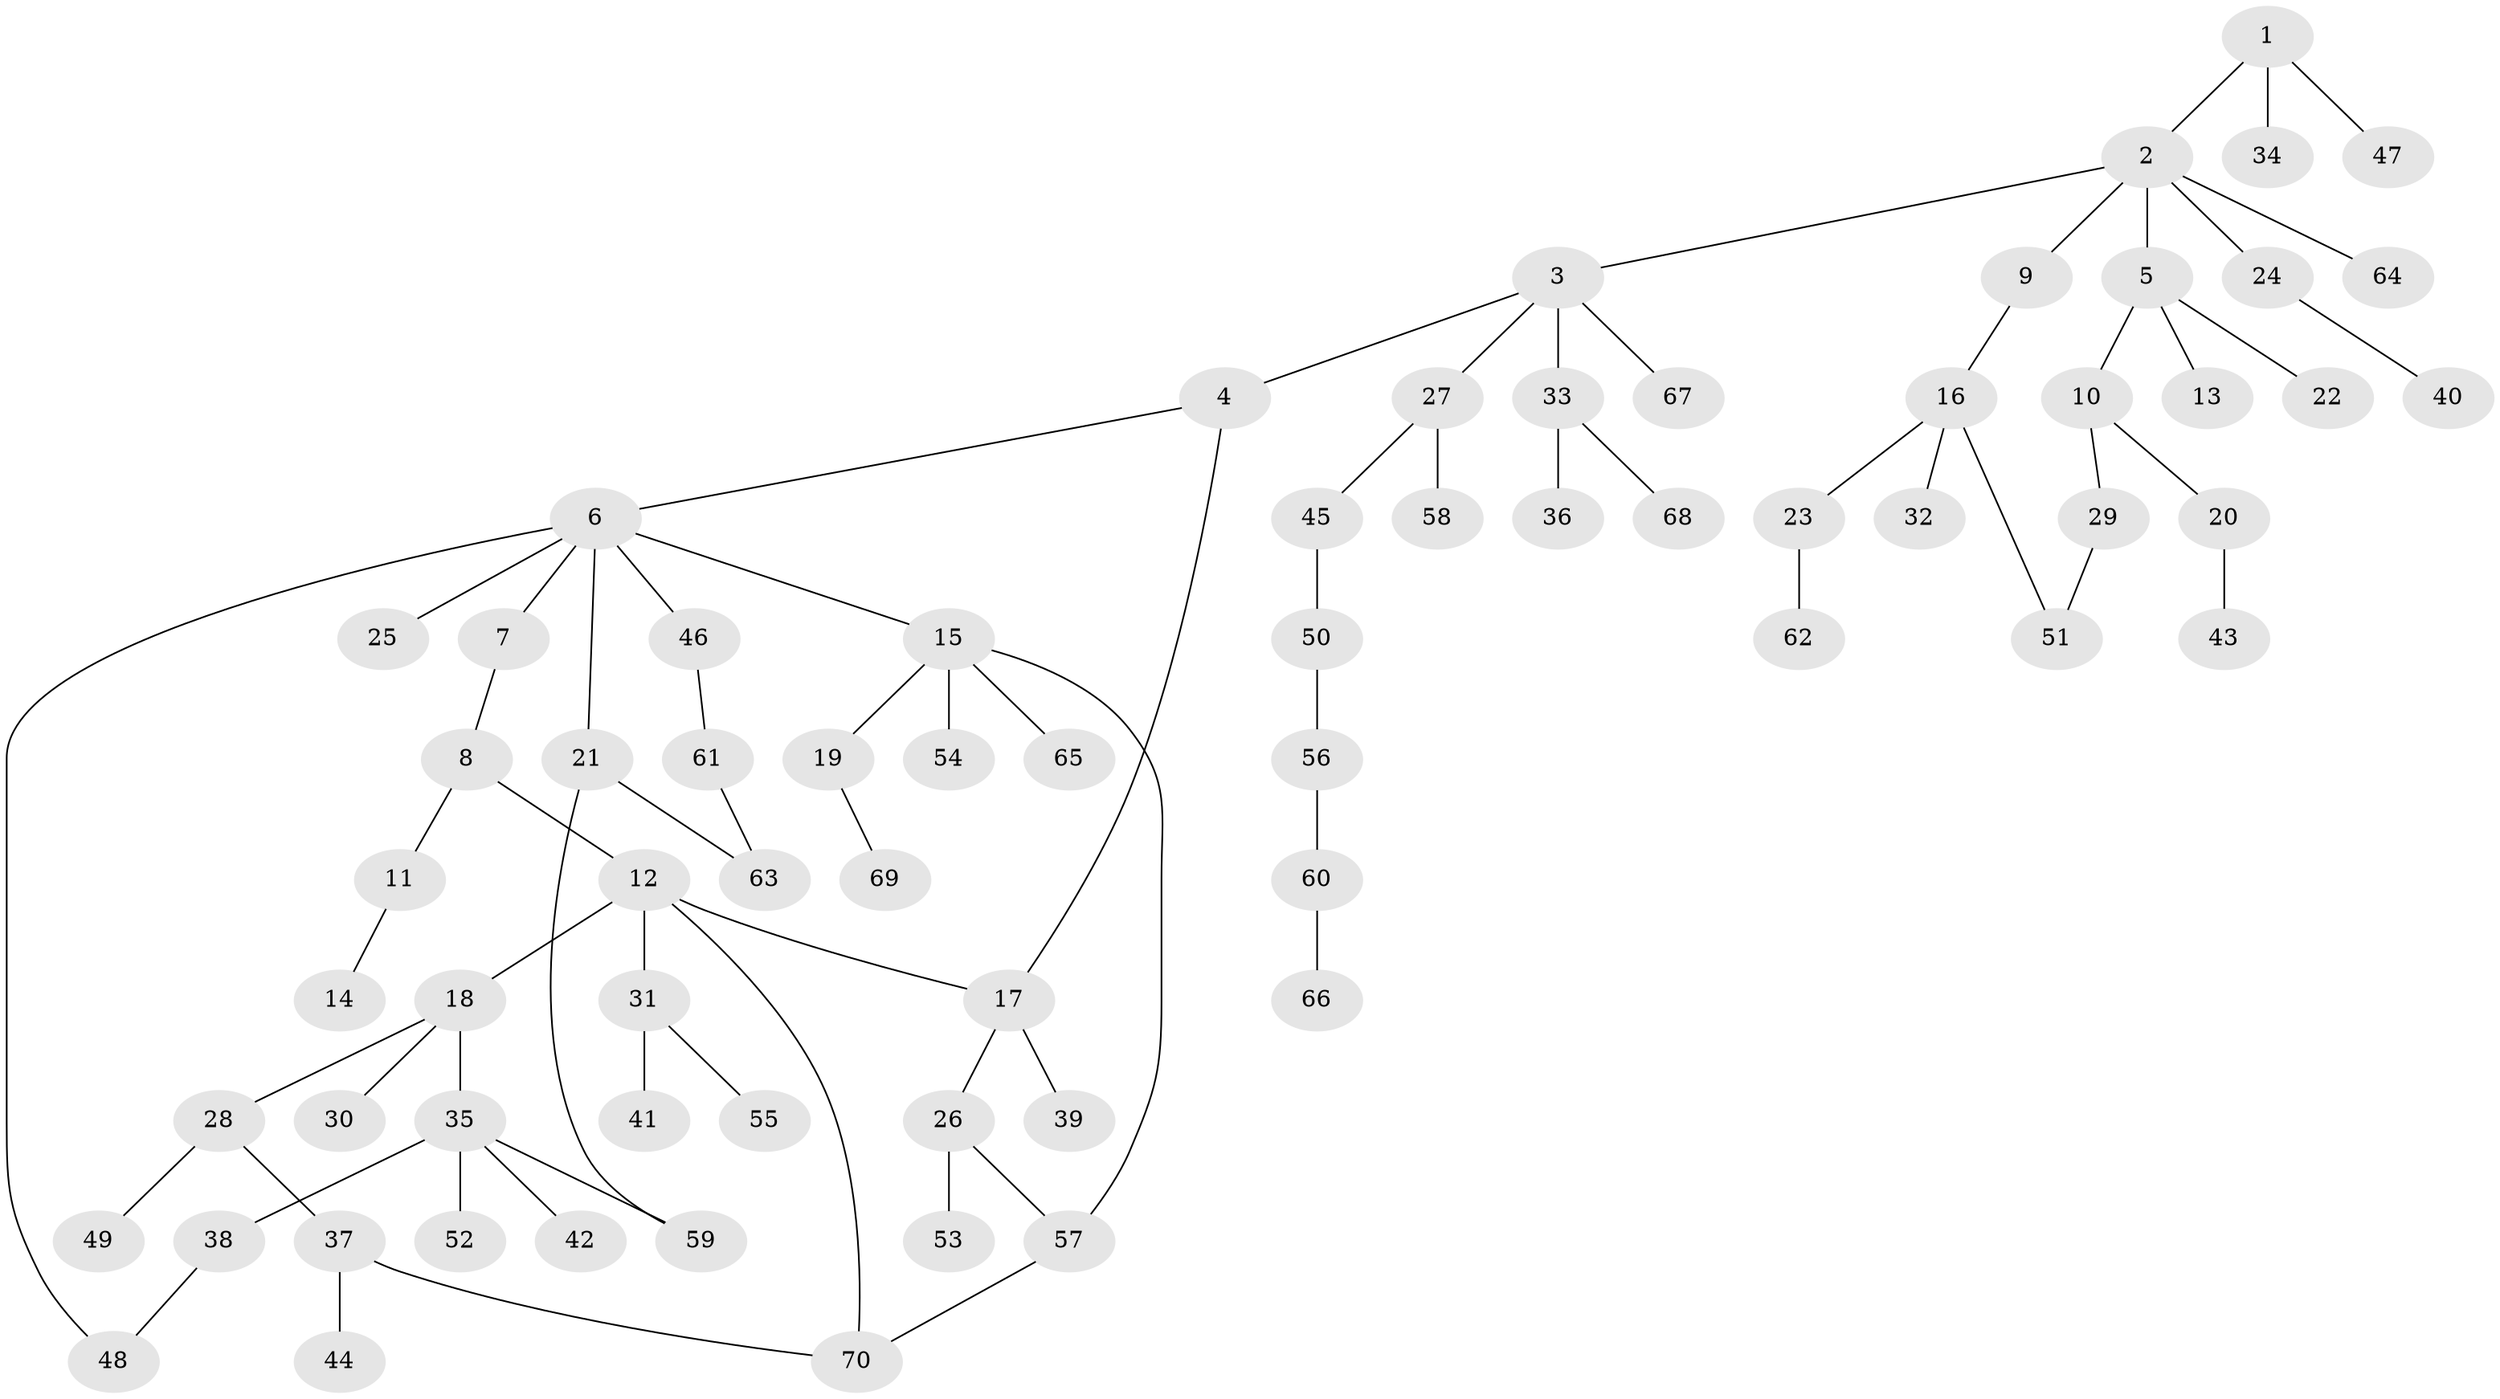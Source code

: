 // coarse degree distribution, {2: 0.2826086956521739, 6: 0.08695652173913043, 5: 0.06521739130434782, 3: 0.06521739130434782, 1: 0.43478260869565216, 4: 0.06521739130434782}
// Generated by graph-tools (version 1.1) at 2025/41/03/06/25 10:41:26]
// undirected, 70 vertices, 77 edges
graph export_dot {
graph [start="1"]
  node [color=gray90,style=filled];
  1;
  2;
  3;
  4;
  5;
  6;
  7;
  8;
  9;
  10;
  11;
  12;
  13;
  14;
  15;
  16;
  17;
  18;
  19;
  20;
  21;
  22;
  23;
  24;
  25;
  26;
  27;
  28;
  29;
  30;
  31;
  32;
  33;
  34;
  35;
  36;
  37;
  38;
  39;
  40;
  41;
  42;
  43;
  44;
  45;
  46;
  47;
  48;
  49;
  50;
  51;
  52;
  53;
  54;
  55;
  56;
  57;
  58;
  59;
  60;
  61;
  62;
  63;
  64;
  65;
  66;
  67;
  68;
  69;
  70;
  1 -- 2;
  1 -- 34;
  1 -- 47;
  2 -- 3;
  2 -- 5;
  2 -- 9;
  2 -- 24;
  2 -- 64;
  3 -- 4;
  3 -- 27;
  3 -- 33;
  3 -- 67;
  4 -- 6;
  4 -- 17;
  5 -- 10;
  5 -- 13;
  5 -- 22;
  6 -- 7;
  6 -- 15;
  6 -- 21;
  6 -- 25;
  6 -- 46;
  6 -- 48;
  7 -- 8;
  8 -- 11;
  8 -- 12;
  9 -- 16;
  10 -- 20;
  10 -- 29;
  11 -- 14;
  12 -- 17;
  12 -- 18;
  12 -- 31;
  12 -- 70;
  15 -- 19;
  15 -- 54;
  15 -- 57;
  15 -- 65;
  16 -- 23;
  16 -- 32;
  16 -- 51;
  17 -- 26;
  17 -- 39;
  18 -- 28;
  18 -- 30;
  18 -- 35;
  19 -- 69;
  20 -- 43;
  21 -- 59;
  21 -- 63;
  23 -- 62;
  24 -- 40;
  26 -- 53;
  26 -- 57;
  27 -- 45;
  27 -- 58;
  28 -- 37;
  28 -- 49;
  29 -- 51;
  31 -- 41;
  31 -- 55;
  33 -- 36;
  33 -- 68;
  35 -- 38;
  35 -- 42;
  35 -- 52;
  35 -- 59;
  37 -- 44;
  37 -- 70;
  38 -- 48;
  45 -- 50;
  46 -- 61;
  50 -- 56;
  56 -- 60;
  57 -- 70;
  60 -- 66;
  61 -- 63;
}
